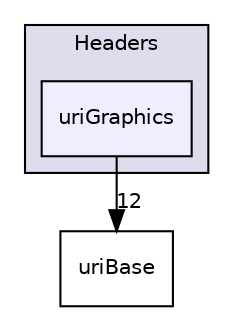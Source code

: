 digraph "uriGraphics" {
  compound=true
  node [ fontsize="10", fontname="Helvetica"];
  edge [ labelfontsize="10", labelfontname="Helvetica"];
  subgraph clusterdir_3ed09e8ce6640af79318ee4a8db1ede0 {
    graph [ bgcolor="#ddddee", pencolor="black", label="Headers" fontname="Helvetica", fontsize="10", URL="dir_3ed09e8ce6640af79318ee4a8db1ede0.html"]
  dir_4b1a0d35fc4221c370713681c8372ec0 [shape=box, label="uriGraphics", style="filled", fillcolor="#eeeeff", pencolor="black", URL="dir_4b1a0d35fc4221c370713681c8372ec0.html"];
  }
  dir_26171669b93c5a18bd4e2e3169ff538c [shape=box label="uriBase" URL="dir_26171669b93c5a18bd4e2e3169ff538c.html"];
  dir_4b1a0d35fc4221c370713681c8372ec0->dir_26171669b93c5a18bd4e2e3169ff538c [headlabel="12", labeldistance=1.5 headhref="dir_000024_000032.html"];
}
